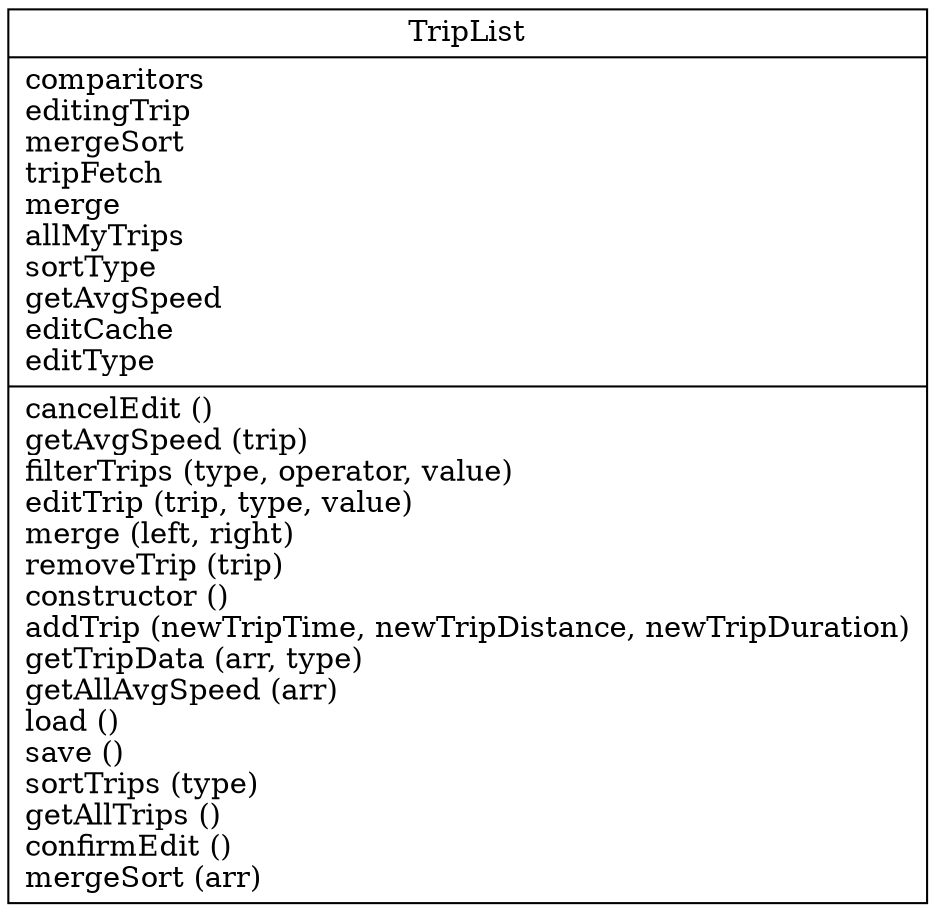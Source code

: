 digraph "classes_test" {
charset="utf-8"
rankdir=BT
"0" [label="{TripList|comparitors\leditingTrip\lmergeSort\ltripFetch\lmerge\lallMyTrips\lsortType\lgetAvgSpeed\leditCache\leditType\l|cancelEdit ()\lgetAvgSpeed (trip)\lfilterTrips (type, operator, value)\leditTrip (trip, type, value)\lmerge (left, right)\lremoveTrip (trip)\lconstructor ()\laddTrip (newTripTime, newTripDistance, newTripDuration)\lgetTripData (arr, type)\lgetAllAvgSpeed (arr)\lload ()\lsave ()\lsortTrips (type)\lgetAllTrips ()\lconfirmEdit ()\lmergeSort (arr)\l}", shape="record"];
}
